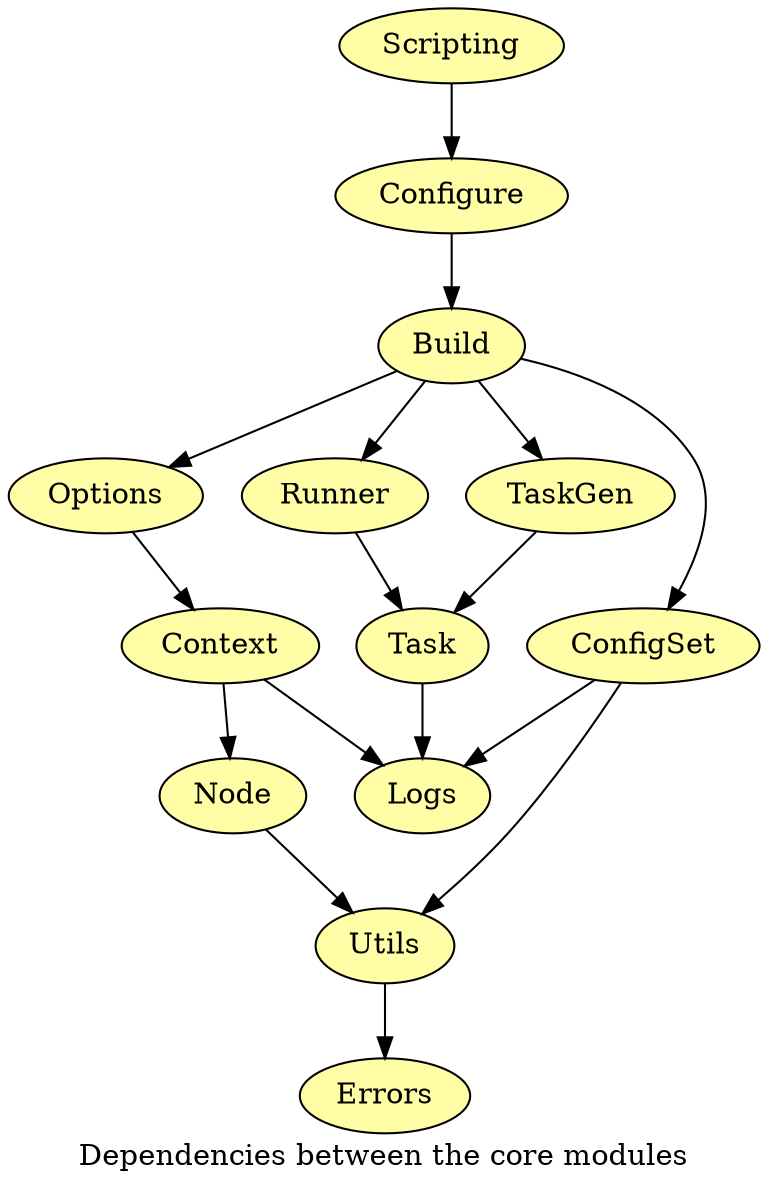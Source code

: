 digraph G {
	label="Dependencies between the core modules";

	Build[fillcolor="#fffea6",style=filled]
	ConfigSet[fillcolor="#fffea6",style=filled]
	Configure[fillcolor="#fffea6",style=filled]
	Context[fillcolor="#fffea6",style=filled]
	Logs[fillcolor="#fffea6",style=filled]
	Nod3[fillcolor="#fffea6",style=filled, label="Node"]
	Options[fillcolor="#fffea6",style=filled]
	Runner[fillcolor="#fffea6",style=filled]
	Scripting[fillcolor="#fffea6",style=filled]
	TaskGen[fillcolor="#fffea6",style=filled]
	Task[fillcolor="#fffea6",style=filled]
	Utils[fillcolor="#fffea6",style=filled]
	Errors[fillcolor="#fffea6",style=filled]

	Build -> Runner;
	Build -> TaskGen;
	Build -> ConfigSet;
	Build -> Options;

	ConfigSet -> Utils;
	ConfigSet -> Logs;

	Configure -> Build;

	Context -> Logs;
	Context -> Nod3;

	Nod3 -> Utils;

	Options -> Context;

	Runner -> Task;

	Scripting -> Configure;

	TaskGen -> Task;

	//Task -> Utils;
	Task -> Logs;

	Utils -> Errors;
}

